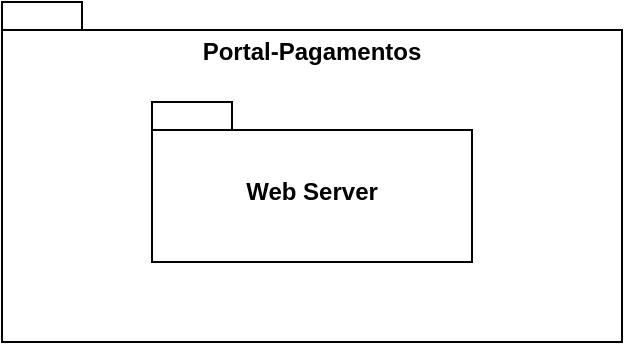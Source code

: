 <mxfile version="26.2.12">
  <diagram name="Página-1" id="t0rvV2ZfLYzOAyFCYH4k">
    <mxGraphModel dx="1297" dy="757" grid="1" gridSize="10" guides="1" tooltips="1" connect="1" arrows="1" fold="1" page="1" pageScale="1" pageWidth="827" pageHeight="1169" math="0" shadow="0">
      <root>
        <mxCell id="0" />
        <mxCell id="1" parent="0" />
        <mxCell id="GFOtssNN29lRFNgziDp1-1" value="&lt;div align=&quot;center&quot;&gt;&lt;br&gt;&lt;/div&gt;" style="shape=folder;fontStyle=1;spacingTop=10;tabWidth=40;tabHeight=14;tabPosition=left;html=1;whiteSpace=wrap;align=center;" vertex="1" parent="1">
          <mxGeometry x="230" y="130" width="310" height="170" as="geometry" />
        </mxCell>
        <mxCell id="GFOtssNN29lRFNgziDp1-2" value="Web Server" style="shape=folder;fontStyle=1;spacingTop=10;tabWidth=40;tabHeight=14;tabPosition=left;html=1;whiteSpace=wrap;" vertex="1" parent="1">
          <mxGeometry x="305" y="180" width="160" height="80" as="geometry" />
        </mxCell>
        <mxCell id="GFOtssNN29lRFNgziDp1-3" value="&lt;b&gt;Portal-Pagamentos&lt;/b&gt;" style="text;html=1;align=center;verticalAlign=middle;whiteSpace=wrap;rounded=0;" vertex="1" parent="1">
          <mxGeometry x="320" y="150" width="130" height="10" as="geometry" />
        </mxCell>
      </root>
    </mxGraphModel>
  </diagram>
</mxfile>

